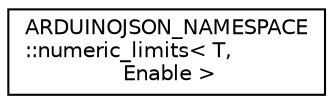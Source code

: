 digraph "Graphical Class Hierarchy"
{
 // LATEX_PDF_SIZE
  edge [fontname="Helvetica",fontsize="10",labelfontname="Helvetica",labelfontsize="10"];
  node [fontname="Helvetica",fontsize="10",shape=record];
  rankdir="LR";
  Node0 [label="ARDUINOJSON_NAMESPACE\l::numeric_limits\< T,\l Enable \>",height=0.2,width=0.4,color="black", fillcolor="white", style="filled",URL="$structARDUINOJSON__NAMESPACE_1_1numeric__limits.html",tooltip=" "];
}
